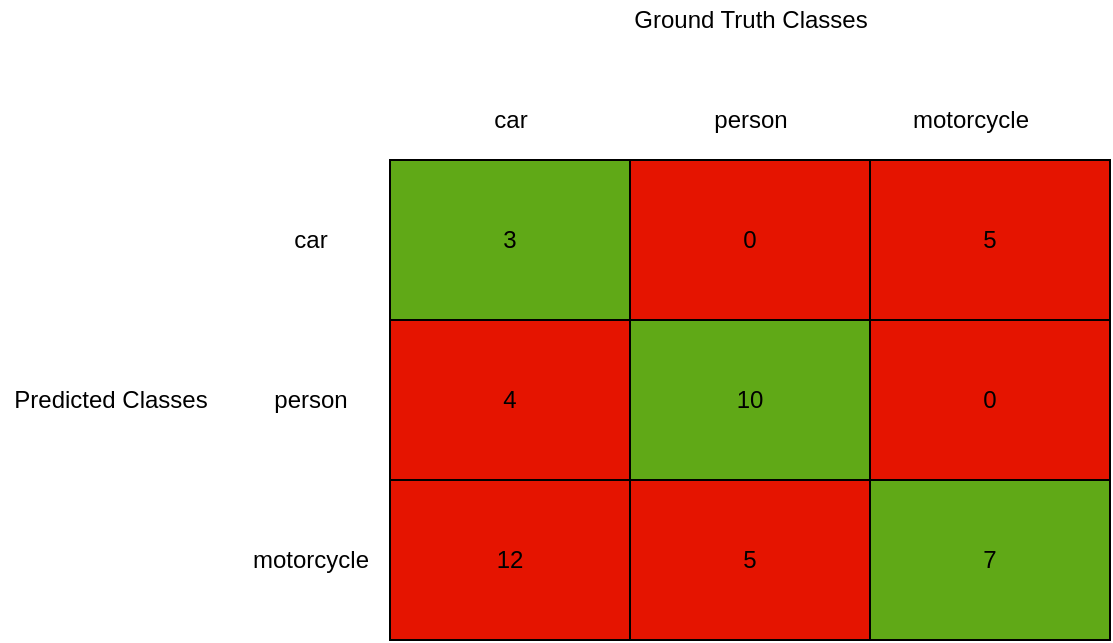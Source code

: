 <mxfile>
    <diagram id="GiG2iqepqsYxIlAsR6lU" name="Page-1">
        <mxGraphModel dx="983" dy="604" grid="1" gridSize="10" guides="1" tooltips="1" connect="1" arrows="1" fold="1" page="1" pageScale="1" pageWidth="827" pageHeight="1169" math="0" shadow="0">
            <root>
                <mxCell id="0"/>
                <mxCell id="1" parent="0"/>
                <mxCell id="3" value="3" style="rounded=0;whiteSpace=wrap;html=1;fillColor=#60A917;" parent="1" vertex="1">
                    <mxGeometry x="200" y="160" width="120" height="80" as="geometry"/>
                </mxCell>
                <mxCell id="4" value="0" style="rounded=0;whiteSpace=wrap;html=1;fillColor=#E51400;" parent="1" vertex="1">
                    <mxGeometry x="320" y="160" width="120" height="80" as="geometry"/>
                </mxCell>
                <mxCell id="5" value="5" style="rounded=0;whiteSpace=wrap;html=1;fillColor=#E51400;" parent="1" vertex="1">
                    <mxGeometry x="440" y="160" width="120" height="80" as="geometry"/>
                </mxCell>
                <mxCell id="7" value="4" style="rounded=0;whiteSpace=wrap;html=1;fillColor=#E51400;" parent="1" vertex="1">
                    <mxGeometry x="200" y="240" width="120" height="80" as="geometry"/>
                </mxCell>
                <mxCell id="8" value="10" style="rounded=0;whiteSpace=wrap;html=1;fillColor=#60A917;" parent="1" vertex="1">
                    <mxGeometry x="320" y="240" width="120" height="80" as="geometry"/>
                </mxCell>
                <mxCell id="9" value="0" style="rounded=0;whiteSpace=wrap;html=1;fillColor=#E51400;" parent="1" vertex="1">
                    <mxGeometry x="440" y="240" width="120" height="80" as="geometry"/>
                </mxCell>
                <mxCell id="13" value="12" style="rounded=0;whiteSpace=wrap;html=1;fillColor=#E51400;" parent="1" vertex="1">
                    <mxGeometry x="200" y="320" width="120" height="80" as="geometry"/>
                </mxCell>
                <mxCell id="14" value="5" style="rounded=0;whiteSpace=wrap;html=1;fillColor=#E51400;" parent="1" vertex="1">
                    <mxGeometry x="320" y="320" width="120" height="80" as="geometry"/>
                </mxCell>
                <mxCell id="15" value="7" style="rounded=0;whiteSpace=wrap;html=1;fillColor=#60A917;" parent="1" vertex="1">
                    <mxGeometry x="440" y="320" width="120" height="80" as="geometry"/>
                </mxCell>
                <mxCell id="16" value="car" style="text;html=1;align=center;verticalAlign=middle;resizable=0;points=[];autosize=1;strokeColor=none;" parent="1" vertex="1">
                    <mxGeometry x="145" y="190" width="30" height="20" as="geometry"/>
                </mxCell>
                <mxCell id="17" value="person" style="text;html=1;align=center;verticalAlign=middle;resizable=0;points=[];autosize=1;strokeColor=none;" parent="1" vertex="1">
                    <mxGeometry x="135" y="270" width="50" height="20" as="geometry"/>
                </mxCell>
                <mxCell id="18" value="motorcycle" style="text;html=1;align=center;verticalAlign=middle;resizable=0;points=[];autosize=1;strokeColor=none;" parent="1" vertex="1">
                    <mxGeometry x="125" y="350" width="70" height="20" as="geometry"/>
                </mxCell>
                <mxCell id="19" value="car" style="text;html=1;align=center;verticalAlign=middle;resizable=0;points=[];autosize=1;strokeColor=none;" parent="1" vertex="1">
                    <mxGeometry x="245" y="130" width="30" height="20" as="geometry"/>
                </mxCell>
                <mxCell id="20" value="person" style="text;html=1;align=center;verticalAlign=middle;resizable=0;points=[];autosize=1;strokeColor=none;" parent="1" vertex="1">
                    <mxGeometry x="355" y="130" width="50" height="20" as="geometry"/>
                </mxCell>
                <mxCell id="21" value="motorcycle" style="text;html=1;align=center;verticalAlign=middle;resizable=0;points=[];autosize=1;strokeColor=none;" parent="1" vertex="1">
                    <mxGeometry x="455" y="130" width="70" height="20" as="geometry"/>
                </mxCell>
                <mxCell id="22" value="Ground Truth Classes" style="text;html=1;align=center;verticalAlign=middle;resizable=0;points=[];autosize=1;strokeColor=none;" parent="1" vertex="1">
                    <mxGeometry x="315" y="80" width="130" height="20" as="geometry"/>
                </mxCell>
                <mxCell id="23" value="Predicted Classes" style="text;html=1;align=center;verticalAlign=middle;resizable=0;points=[];autosize=1;strokeColor=none;" parent="1" vertex="1">
                    <mxGeometry x="5" y="270" width="110" height="20" as="geometry"/>
                </mxCell>
            </root>
        </mxGraphModel>
    </diagram>
</mxfile>